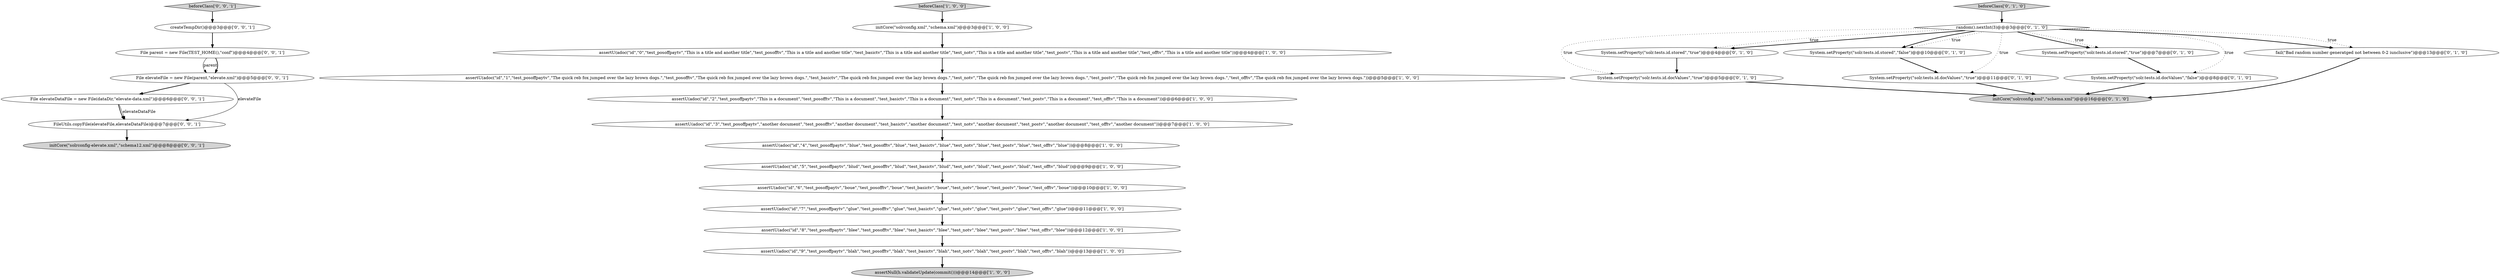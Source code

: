 digraph {
28 [style = filled, label = "File parent = new File(TEST_HOME(),\"conf\")@@@4@@@['0', '0', '1']", fillcolor = white, shape = ellipse image = "AAA0AAABBB3BBB"];
27 [style = filled, label = "createTempDir()@@@3@@@['0', '0', '1']", fillcolor = white, shape = ellipse image = "AAA0AAABBB3BBB"];
7 [style = filled, label = "beforeClass['1', '0', '0']", fillcolor = lightgray, shape = diamond image = "AAA0AAABBB1BBB"];
3 [style = filled, label = "assertU(adoc(\"id\",\"9\",\"test_posoffpaytv\",\"blah\",\"test_posofftv\",\"blah\",\"test_basictv\",\"blah\",\"test_notv\",\"blah\",\"test_postv\",\"blah\",\"test_offtv\",\"blah\"))@@@13@@@['1', '0', '0']", fillcolor = white, shape = ellipse image = "AAA0AAABBB1BBB"];
15 [style = filled, label = "System.setProperty(\"solr.tests.id.docValues\",\"true\")@@@5@@@['0', '1', '0']", fillcolor = white, shape = ellipse image = "AAA0AAABBB2BBB"];
4 [style = filled, label = "assertU(adoc(\"id\",\"5\",\"test_posoffpaytv\",\"blud\",\"test_posofftv\",\"blud\",\"test_basictv\",\"blud\",\"test_notv\",\"blud\",\"test_postv\",\"blud\",\"test_offtv\",\"blud\"))@@@9@@@['1', '0', '0']", fillcolor = white, shape = ellipse image = "AAA0AAABBB1BBB"];
29 [style = filled, label = "beforeClass['0', '0', '1']", fillcolor = lightgray, shape = diamond image = "AAA0AAABBB3BBB"];
16 [style = filled, label = "System.setProperty(\"solr.tests.id.stored\",\"false\")@@@10@@@['0', '1', '0']", fillcolor = white, shape = ellipse image = "AAA0AAABBB2BBB"];
10 [style = filled, label = "assertU(adoc(\"id\",\"4\",\"test_posoffpaytv\",\"blue\",\"test_posofftv\",\"blue\",\"test_basictv\",\"blue\",\"test_notv\",\"blue\",\"test_postv\",\"blue\",\"test_offtv\",\"blue\"))@@@8@@@['1', '0', '0']", fillcolor = white, shape = ellipse image = "AAA0AAABBB1BBB"];
14 [style = filled, label = "System.setProperty(\"solr.tests.id.stored\",\"true\")@@@4@@@['0', '1', '0']", fillcolor = white, shape = ellipse image = "AAA0AAABBB2BBB"];
12 [style = filled, label = "assertU(adoc(\"id\",\"7\",\"test_posoffpaytv\",\"glue\",\"test_posofftv\",\"glue\",\"test_basictv\",\"glue\",\"test_notv\",\"glue\",\"test_postv\",\"glue\",\"test_offtv\",\"glue\"))@@@11@@@['1', '0', '0']", fillcolor = white, shape = ellipse image = "AAA0AAABBB1BBB"];
23 [style = filled, label = "File elevateFile = new File(parent,\"elevate.xml\")@@@5@@@['0', '0', '1']", fillcolor = white, shape = ellipse image = "AAA0AAABBB3BBB"];
25 [style = filled, label = "File elevateDataFile = new File(dataDir,\"elevate-data.xml\")@@@6@@@['0', '0', '1']", fillcolor = white, shape = ellipse image = "AAA0AAABBB3BBB"];
21 [style = filled, label = "System.setProperty(\"solr.tests.id.docValues\",\"false\")@@@8@@@['0', '1', '0']", fillcolor = white, shape = ellipse image = "AAA0AAABBB2BBB"];
6 [style = filled, label = "assertU(adoc(\"id\",\"8\",\"test_posoffpaytv\",\"blee\",\"test_posofftv\",\"blee\",\"test_basictv\",\"blee\",\"test_notv\",\"blee\",\"test_postv\",\"blee\",\"test_offtv\",\"blee\"))@@@12@@@['1', '0', '0']", fillcolor = white, shape = ellipse image = "AAA0AAABBB1BBB"];
26 [style = filled, label = "FileUtils.copyFile(elevateFile,elevateDataFile)@@@7@@@['0', '0', '1']", fillcolor = white, shape = ellipse image = "AAA0AAABBB3BBB"];
1 [style = filled, label = "assertU(adoc(\"id\",\"3\",\"test_posoffpaytv\",\"another document\",\"test_posofftv\",\"another document\",\"test_basictv\",\"another document\",\"test_notv\",\"another document\",\"test_postv\",\"another document\",\"test_offtv\",\"another document\"))@@@7@@@['1', '0', '0']", fillcolor = white, shape = ellipse image = "AAA0AAABBB1BBB"];
2 [style = filled, label = "assertU(adoc(\"id\",\"1\",\"test_posoffpaytv\",\"The quick reb fox jumped over the lazy brown dogs.\",\"test_posofftv\",\"The quick reb fox jumped over the lazy brown dogs.\",\"test_basictv\",\"The quick reb fox jumped over the lazy brown dogs.\",\"test_notv\",\"The quick reb fox jumped over the lazy brown dogs.\",\"test_postv\",\"The quick reb fox jumped over the lazy brown dogs.\",\"test_offtv\",\"The quick reb fox jumped over the lazy brown dogs.\"))@@@5@@@['1', '0', '0']", fillcolor = white, shape = ellipse image = "AAA0AAABBB1BBB"];
9 [style = filled, label = "assertU(adoc(\"id\",\"2\",\"test_posoffpaytv\",\"This is a document\",\"test_posofftv\",\"This is a document\",\"test_basictv\",\"This is a document\",\"test_notv\",\"This is a document\",\"test_postv\",\"This is a document\",\"test_offtv\",\"This is a document\"))@@@6@@@['1', '0', '0']", fillcolor = white, shape = ellipse image = "AAA0AAABBB1BBB"];
8 [style = filled, label = "initCore(\"solrconfig.xml\",\"schema.xml\")@@@3@@@['1', '0', '0']", fillcolor = white, shape = ellipse image = "AAA0AAABBB1BBB"];
18 [style = filled, label = "System.setProperty(\"solr.tests.id.stored\",\"true\")@@@7@@@['0', '1', '0']", fillcolor = white, shape = ellipse image = "AAA0AAABBB2BBB"];
17 [style = filled, label = "beforeClass['0', '1', '0']", fillcolor = lightgray, shape = diamond image = "AAA0AAABBB2BBB"];
13 [style = filled, label = "random().nextInt(3)@@@3@@@['0', '1', '0']", fillcolor = white, shape = diamond image = "AAA0AAABBB2BBB"];
20 [style = filled, label = "fail(\"Bad random number generatged not between 0-2 iunclusive\")@@@13@@@['0', '1', '0']", fillcolor = white, shape = ellipse image = "AAA0AAABBB2BBB"];
19 [style = filled, label = "System.setProperty(\"solr.tests.id.docValues\",\"true\")@@@11@@@['0', '1', '0']", fillcolor = white, shape = ellipse image = "AAA0AAABBB2BBB"];
5 [style = filled, label = "assertU(adoc(\"id\",\"6\",\"test_posoffpaytv\",\"boue\",\"test_posofftv\",\"boue\",\"test_basictv\",\"boue\",\"test_notv\",\"boue\",\"test_postv\",\"boue\",\"test_offtv\",\"boue\"))@@@10@@@['1', '0', '0']", fillcolor = white, shape = ellipse image = "AAA0AAABBB1BBB"];
0 [style = filled, label = "assertNull(h.validateUpdate(commit()))@@@14@@@['1', '0', '0']", fillcolor = lightgray, shape = ellipse image = "AAA0AAABBB1BBB"];
22 [style = filled, label = "initCore(\"solrconfig.xml\",\"schema.xml\")@@@16@@@['0', '1', '0']", fillcolor = lightgray, shape = ellipse image = "AAA1AAABBB2BBB"];
24 [style = filled, label = "initCore(\"solrconfig-elevate.xml\",\"schema12.xml\")@@@8@@@['0', '0', '1']", fillcolor = lightgray, shape = ellipse image = "AAA0AAABBB3BBB"];
11 [style = filled, label = "assertU(adoc(\"id\",\"0\",\"test_posoffpaytv\",\"This is a title and another title\",\"test_posofftv\",\"This is a title and another title\",\"test_basictv\",\"This is a title and another title\",\"test_notv\",\"This is a title and another title\",\"test_postv\",\"This is a title and another title\",\"test_offtv\",\"This is a title and another title\"))@@@4@@@['1', '0', '0']", fillcolor = white, shape = ellipse image = "AAA0AAABBB1BBB"];
26->24 [style = bold, label=""];
13->21 [style = dotted, label="true"];
29->27 [style = bold, label=""];
23->25 [style = bold, label=""];
7->8 [style = bold, label=""];
1->10 [style = bold, label=""];
28->23 [style = solid, label="parent"];
21->22 [style = bold, label=""];
27->28 [style = bold, label=""];
16->19 [style = bold, label=""];
4->5 [style = bold, label=""];
25->26 [style = bold, label=""];
20->22 [style = bold, label=""];
13->16 [style = dotted, label="true"];
28->23 [style = bold, label=""];
19->22 [style = bold, label=""];
15->22 [style = bold, label=""];
13->18 [style = bold, label=""];
11->2 [style = bold, label=""];
8->11 [style = bold, label=""];
2->9 [style = bold, label=""];
13->18 [style = dotted, label="true"];
10->4 [style = bold, label=""];
13->16 [style = bold, label=""];
17->13 [style = bold, label=""];
3->0 [style = bold, label=""];
6->3 [style = bold, label=""];
13->20 [style = dotted, label="true"];
13->19 [style = dotted, label="true"];
18->21 [style = bold, label=""];
5->12 [style = bold, label=""];
13->15 [style = dotted, label="true"];
13->20 [style = bold, label=""];
13->14 [style = bold, label=""];
14->15 [style = bold, label=""];
9->1 [style = bold, label=""];
13->14 [style = dotted, label="true"];
23->26 [style = solid, label="elevateFile"];
25->26 [style = solid, label="elevateDataFile"];
12->6 [style = bold, label=""];
}
